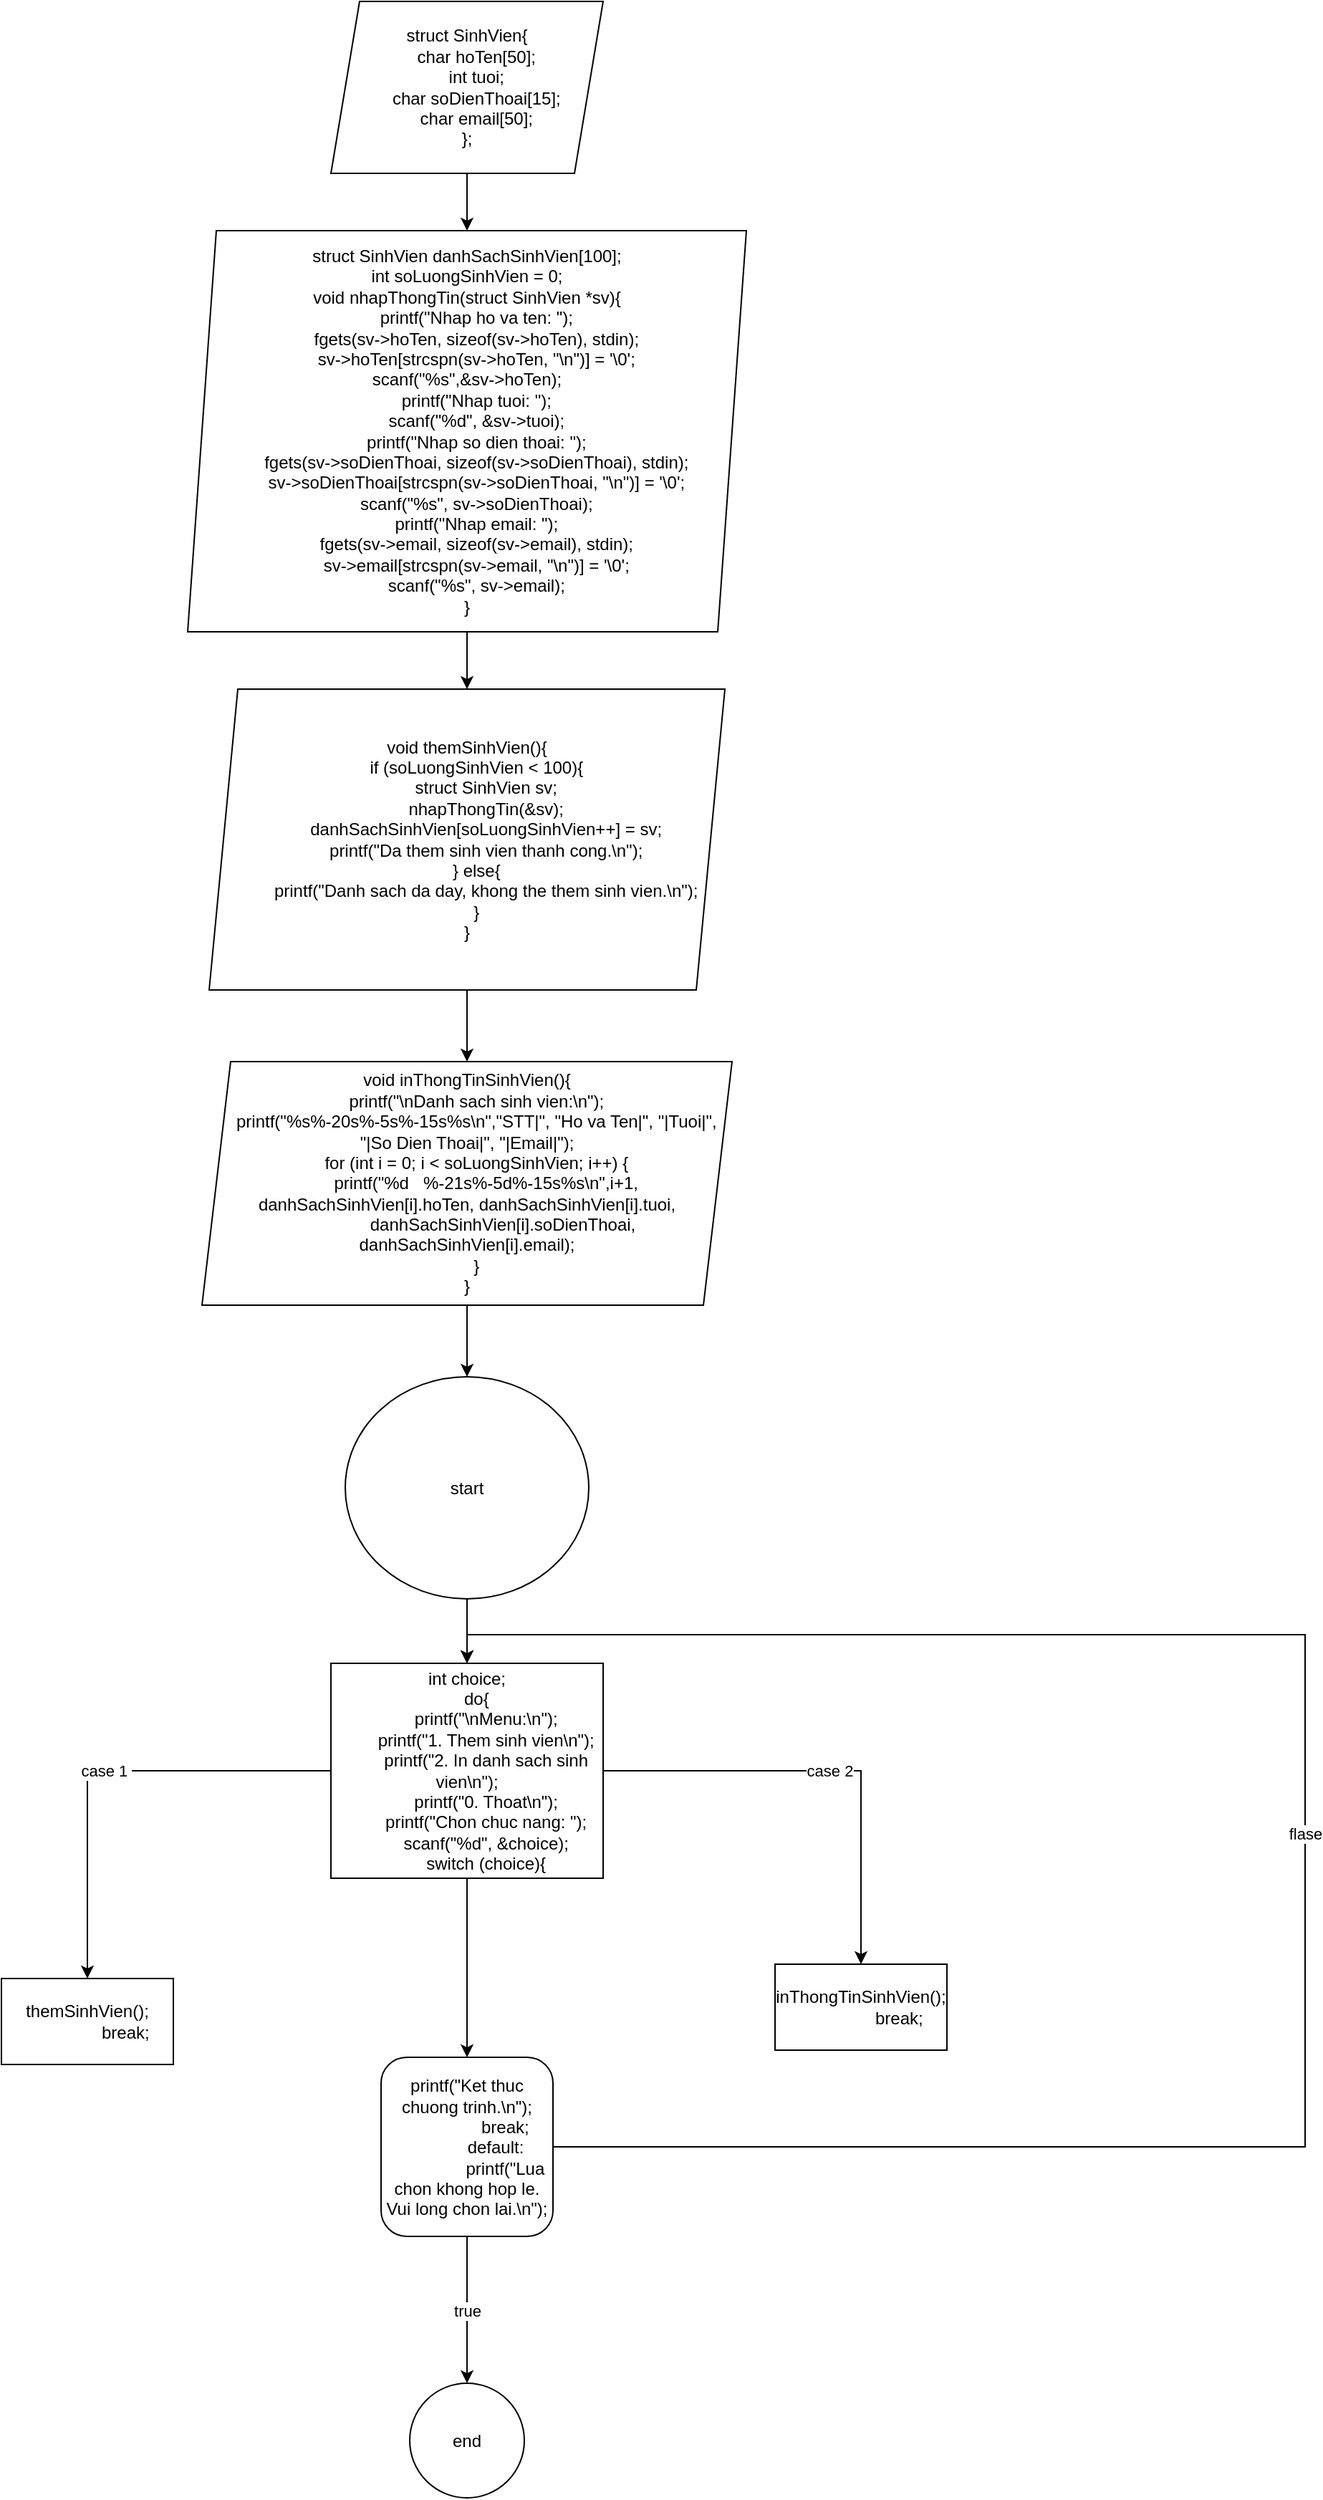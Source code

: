 <mxfile version="22.1.2" type="device">
  <diagram name="Page-1" id="sNYpW4WngiKnaLFyjs2r">
    <mxGraphModel dx="435" dy="515" grid="1" gridSize="10" guides="1" tooltips="1" connect="1" arrows="1" fold="1" page="1" pageScale="1" pageWidth="850" pageHeight="1100" math="0" shadow="0">
      <root>
        <mxCell id="0" />
        <mxCell id="1" parent="0" />
        <mxCell id="kY_FVC5AN6ohZ6w6Z8hk-6" value="" style="edgeStyle=orthogonalEdgeStyle;rounded=0;orthogonalLoop=1;jettySize=auto;html=1;" edge="1" parent="1" source="kY_FVC5AN6ohZ6w6Z8hk-1" target="kY_FVC5AN6ohZ6w6Z8hk-5">
          <mxGeometry relative="1" as="geometry" />
        </mxCell>
        <mxCell id="kY_FVC5AN6ohZ6w6Z8hk-1" value="struct SinhVien{&#xa;    char hoTen[50];&#xa;    int tuoi;&#xa;    char soDienThoai[15];&#xa;    char email[50];&#xa;};" style="shape=parallelogram;perimeter=parallelogramPerimeter;whiteSpace=wrap;html=1;fixedSize=1;" vertex="1" parent="1">
          <mxGeometry x="280" y="20" width="190" height="120" as="geometry" />
        </mxCell>
        <mxCell id="kY_FVC5AN6ohZ6w6Z8hk-8" value="" style="edgeStyle=orthogonalEdgeStyle;rounded=0;orthogonalLoop=1;jettySize=auto;html=1;" edge="1" parent="1" source="kY_FVC5AN6ohZ6w6Z8hk-5" target="kY_FVC5AN6ohZ6w6Z8hk-7">
          <mxGeometry relative="1" as="geometry" />
        </mxCell>
        <mxCell id="kY_FVC5AN6ohZ6w6Z8hk-5" value="struct SinhVien danhSachSinhVien[100];&#xa;int soLuongSinhVien = 0;&#xa;void nhapThongTin(struct SinhVien *sv){&#xa;    printf(&quot;Nhap ho va ten: &quot;);&#xa;    fgets(sv-&gt;hoTen, sizeof(sv-&gt;hoTen), stdin);&#xa;    sv-&gt;hoTen[strcspn(sv-&gt;hoTen, &quot;\n&quot;)] = &#39;\0&#39;;&#xa;    scanf(&quot;%s&quot;,&amp;sv-&gt;hoTen);    &#xa;    printf(&quot;Nhap tuoi: &quot;);&#xa;    scanf(&quot;%d&quot;, &amp;sv-&gt;tuoi);&#xa;    printf(&quot;Nhap so dien thoai: &quot;);&#xa;    fgets(sv-&gt;soDienThoai, sizeof(sv-&gt;soDienThoai), stdin);&#xa;    sv-&gt;soDienThoai[strcspn(sv-&gt;soDienThoai, &quot;\n&quot;)] = &#39;\0&#39;;&#xa;    scanf(&quot;%s&quot;, sv-&gt;soDienThoai);&#xa;    printf(&quot;Nhap email: &quot;);&#xa;    fgets(sv-&gt;email, sizeof(sv-&gt;email), stdin);&#xa;    sv-&gt;email[strcspn(sv-&gt;email, &quot;\n&quot;)] = &#39;\0&#39;;&#xa;    scanf(&quot;%s&quot;, sv-&gt;email);&#xa;}" style="shape=parallelogram;perimeter=parallelogramPerimeter;whiteSpace=wrap;html=1;fixedSize=1;" vertex="1" parent="1">
          <mxGeometry x="180" y="180" width="390" height="280" as="geometry" />
        </mxCell>
        <mxCell id="kY_FVC5AN6ohZ6w6Z8hk-10" value="" style="edgeStyle=orthogonalEdgeStyle;rounded=0;orthogonalLoop=1;jettySize=auto;html=1;" edge="1" parent="1" source="kY_FVC5AN6ohZ6w6Z8hk-7" target="kY_FVC5AN6ohZ6w6Z8hk-9">
          <mxGeometry relative="1" as="geometry" />
        </mxCell>
        <mxCell id="kY_FVC5AN6ohZ6w6Z8hk-7" value="void themSinhVien(){&#xa;    if (soLuongSinhVien &lt; 100){&#xa;        struct SinhVien sv;&#xa;        nhapThongTin(&amp;sv);&#xa;        danhSachSinhVien[soLuongSinhVien++] = sv;&#xa;        printf(&quot;Da them sinh vien thanh cong.\n&quot;);&#xa;    } else{&#xa;        printf(&quot;Danh sach da day, khong the them sinh vien.\n&quot;);&#xa;    }&#xa;}" style="shape=parallelogram;perimeter=parallelogramPerimeter;whiteSpace=wrap;html=1;fixedSize=1;" vertex="1" parent="1">
          <mxGeometry x="195" y="500" width="360" height="210" as="geometry" />
        </mxCell>
        <mxCell id="kY_FVC5AN6ohZ6w6Z8hk-12" value="" style="edgeStyle=orthogonalEdgeStyle;rounded=0;orthogonalLoop=1;jettySize=auto;html=1;" edge="1" parent="1" source="kY_FVC5AN6ohZ6w6Z8hk-9" target="kY_FVC5AN6ohZ6w6Z8hk-11">
          <mxGeometry relative="1" as="geometry" />
        </mxCell>
        <mxCell id="kY_FVC5AN6ohZ6w6Z8hk-9" value="void inThongTinSinhVien(){&#xa;    printf(&quot;\nDanh sach sinh vien:\n&quot;);&#xa;    printf(&quot;%s%-20s%-5s%-15s%s\n&quot;,&quot;STT|&quot;, &quot;Ho va Ten|&quot;, &quot;|Tuoi|&quot;, &quot;|So Dien Thoai|&quot;, &quot;|Email|&quot;);&#xa;    for (int i = 0; i &lt; soLuongSinhVien; i++) {&#xa;        printf(&quot;%d   %-21s%-5d%-15s%s\n&quot;,i+1, danhSachSinhVien[i].hoTen, danhSachSinhVien[i].tuoi,&#xa;               danhSachSinhVien[i].soDienThoai, danhSachSinhVien[i].email);&#xa;    }&#xa;}" style="shape=parallelogram;perimeter=parallelogramPerimeter;whiteSpace=wrap;html=1;fixedSize=1;" vertex="1" parent="1">
          <mxGeometry x="190" y="760" width="370" height="170" as="geometry" />
        </mxCell>
        <mxCell id="kY_FVC5AN6ohZ6w6Z8hk-14" value="" style="edgeStyle=orthogonalEdgeStyle;rounded=0;orthogonalLoop=1;jettySize=auto;html=1;" edge="1" parent="1" source="kY_FVC5AN6ohZ6w6Z8hk-11" target="kY_FVC5AN6ohZ6w6Z8hk-13">
          <mxGeometry relative="1" as="geometry" />
        </mxCell>
        <mxCell id="kY_FVC5AN6ohZ6w6Z8hk-11" value="start" style="ellipse;whiteSpace=wrap;html=1;" vertex="1" parent="1">
          <mxGeometry x="290" y="980" width="170" height="155" as="geometry" />
        </mxCell>
        <mxCell id="kY_FVC5AN6ohZ6w6Z8hk-16" value="case 1&amp;nbsp;" style="edgeStyle=orthogonalEdgeStyle;rounded=0;orthogonalLoop=1;jettySize=auto;html=1;" edge="1" parent="1" source="kY_FVC5AN6ohZ6w6Z8hk-13" target="kY_FVC5AN6ohZ6w6Z8hk-15">
          <mxGeometry relative="1" as="geometry" />
        </mxCell>
        <mxCell id="kY_FVC5AN6ohZ6w6Z8hk-18" value="case 2" style="edgeStyle=orthogonalEdgeStyle;rounded=0;orthogonalLoop=1;jettySize=auto;html=1;" edge="1" parent="1" source="kY_FVC5AN6ohZ6w6Z8hk-13" target="kY_FVC5AN6ohZ6w6Z8hk-17">
          <mxGeometry relative="1" as="geometry" />
        </mxCell>
        <mxCell id="kY_FVC5AN6ohZ6w6Z8hk-20" value="" style="edgeStyle=orthogonalEdgeStyle;rounded=0;orthogonalLoop=1;jettySize=auto;html=1;" edge="1" parent="1" source="kY_FVC5AN6ohZ6w6Z8hk-13" target="kY_FVC5AN6ohZ6w6Z8hk-19">
          <mxGeometry relative="1" as="geometry" />
        </mxCell>
        <mxCell id="kY_FVC5AN6ohZ6w6Z8hk-13" value="int choice;&#xa;    do{&#xa;        printf(&quot;\nMenu:\n&quot;);&#xa;        printf(&quot;1. Them sinh vien\n&quot;);&#xa;        printf(&quot;2. In danh sach sinh vien\n&quot;);&#xa;        printf(&quot;0. Thoat\n&quot;);&#xa;        printf(&quot;Chon chuc nang: &quot;);&#xa;        scanf(&quot;%d&quot;, &amp;choice);&#xa;        switch (choice){" style="whiteSpace=wrap;html=1;" vertex="1" parent="1">
          <mxGeometry x="280" y="1180" width="190" height="150" as="geometry" />
        </mxCell>
        <mxCell id="kY_FVC5AN6ohZ6w6Z8hk-15" value="themSinhVien();&#xa;                break;" style="whiteSpace=wrap;html=1;" vertex="1" parent="1">
          <mxGeometry x="50" y="1400" width="120" height="60" as="geometry" />
        </mxCell>
        <mxCell id="kY_FVC5AN6ohZ6w6Z8hk-17" value="inThongTinSinhVien();&#xa;                break;" style="whiteSpace=wrap;html=1;" vertex="1" parent="1">
          <mxGeometry x="590" y="1390" width="120" height="60" as="geometry" />
        </mxCell>
        <mxCell id="kY_FVC5AN6ohZ6w6Z8hk-22" value="true" style="edgeStyle=orthogonalEdgeStyle;rounded=0;orthogonalLoop=1;jettySize=auto;html=1;" edge="1" parent="1" source="kY_FVC5AN6ohZ6w6Z8hk-19" target="kY_FVC5AN6ohZ6w6Z8hk-21">
          <mxGeometry relative="1" as="geometry" />
        </mxCell>
        <mxCell id="kY_FVC5AN6ohZ6w6Z8hk-23" value="flase" style="edgeStyle=orthogonalEdgeStyle;rounded=0;orthogonalLoop=1;jettySize=auto;html=1;exitX=1;exitY=0.5;exitDx=0;exitDy=0;entryX=0.5;entryY=0;entryDx=0;entryDy=0;" edge="1" parent="1" source="kY_FVC5AN6ohZ6w6Z8hk-19" target="kY_FVC5AN6ohZ6w6Z8hk-13">
          <mxGeometry relative="1" as="geometry">
            <Array as="points">
              <mxPoint x="960" y="1518" />
              <mxPoint x="960" y="1160" />
              <mxPoint x="375" y="1160" />
            </Array>
          </mxGeometry>
        </mxCell>
        <mxCell id="kY_FVC5AN6ohZ6w6Z8hk-19" value="printf(&quot;Ket thuc chuong trinh.\n&quot;);&#xa;                break;&#xa;            default:&#xa;                printf(&quot;Lua chon khong hop le. Vui long chon lai.\n&quot;);" style="rounded=1;whiteSpace=wrap;html=1;" vertex="1" parent="1">
          <mxGeometry x="315" y="1455" width="120" height="125" as="geometry" />
        </mxCell>
        <mxCell id="kY_FVC5AN6ohZ6w6Z8hk-21" value="end" style="ellipse;whiteSpace=wrap;html=1;rounded=1;" vertex="1" parent="1">
          <mxGeometry x="335" y="1682.5" width="80" height="80" as="geometry" />
        </mxCell>
      </root>
    </mxGraphModel>
  </diagram>
</mxfile>

